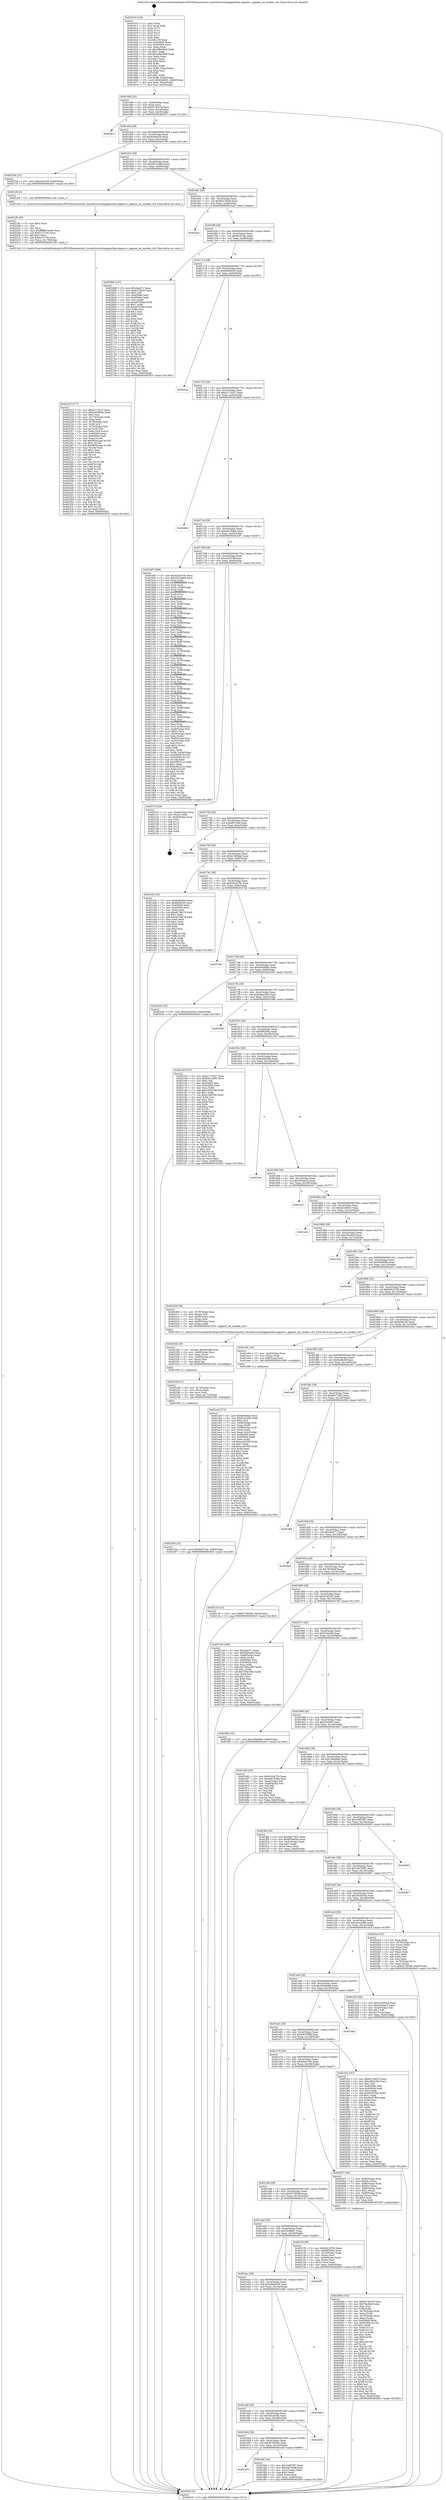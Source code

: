 digraph "0x401610" {
  label = "0x401610 (/mnt/c/Users/mathe/Desktop/tcc/POCII/binaries/extr_linuxdriversisdngigasetbas-gigaset.c_gigaset_set_modem_ctrl_Final-ollvm.out::main(0))"
  labelloc = "t"
  node[shape=record]

  Entry [label="",width=0.3,height=0.3,shape=circle,fillcolor=black,style=filled]
  "0x401684" [label="{
     0x401684 [32]\l
     | [instrs]\l
     &nbsp;&nbsp;0x401684 \<+6\>: mov -0xb0(%rbp),%eax\l
     &nbsp;&nbsp;0x40168a \<+2\>: mov %eax,%ecx\l
     &nbsp;&nbsp;0x40168c \<+6\>: sub $0x827d3e78,%ecx\l
     &nbsp;&nbsp;0x401692 \<+6\>: mov %eax,-0xc4(%rbp)\l
     &nbsp;&nbsp;0x401698 \<+6\>: mov %ecx,-0xc8(%rbp)\l
     &nbsp;&nbsp;0x40169e \<+6\>: je 000000000040287c \<main+0x126c\>\l
  }"]
  "0x40287c" [label="{
     0x40287c\l
  }", style=dashed]
  "0x4016a4" [label="{
     0x4016a4 [28]\l
     | [instrs]\l
     &nbsp;&nbsp;0x4016a4 \<+5\>: jmp 00000000004016a9 \<main+0x99\>\l
     &nbsp;&nbsp;0x4016a9 \<+6\>: mov -0xc4(%rbp),%eax\l
     &nbsp;&nbsp;0x4016af \<+5\>: sub $0x92fe0d29,%eax\l
     &nbsp;&nbsp;0x4016b4 \<+6\>: mov %eax,-0xcc(%rbp)\l
     &nbsp;&nbsp;0x4016ba \<+6\>: je 00000000004027b6 \<main+0x11a6\>\l
  }"]
  Exit [label="",width=0.3,height=0.3,shape=circle,fillcolor=black,style=filled,peripheries=2]
  "0x4027b6" [label="{
     0x4027b6 [15]\l
     | [instrs]\l
     &nbsp;&nbsp;0x4027b6 \<+10\>: movl $0xac0321ff,-0xb0(%rbp)\l
     &nbsp;&nbsp;0x4027c0 \<+5\>: jmp 00000000004029c0 \<main+0x13b0\>\l
  }"]
  "0x4016c0" [label="{
     0x4016c0 [28]\l
     | [instrs]\l
     &nbsp;&nbsp;0x4016c0 \<+5\>: jmp 00000000004016c5 \<main+0xb5\>\l
     &nbsp;&nbsp;0x4016c5 \<+6\>: mov -0xc4(%rbp),%eax\l
     &nbsp;&nbsp;0x4016cb \<+5\>: sub $0x9431c680,%eax\l
     &nbsp;&nbsp;0x4016d0 \<+6\>: mov %eax,-0xd0(%rbp)\l
     &nbsp;&nbsp;0x4016d6 \<+6\>: je 00000000004021f6 \<main+0xbe6\>\l
  }"]
  "0x40235d" [label="{
     0x40235d [15]\l
     | [instrs]\l
     &nbsp;&nbsp;0x40235d \<+10\>: movl $0x9d2f7cac,-0xb0(%rbp)\l
     &nbsp;&nbsp;0x402367 \<+5\>: jmp 00000000004029c0 \<main+0x13b0\>\l
  }"]
  "0x4021f6" [label="{
     0x4021f6 [5]\l
     | [instrs]\l
     &nbsp;&nbsp;0x4021f6 \<+5\>: call 0000000000401160 \<next_i\>\l
     | [calls]\l
     &nbsp;&nbsp;0x401160 \{1\} (/mnt/c/Users/mathe/Desktop/tcc/POCII/binaries/extr_linuxdriversisdngigasetbas-gigaset.c_gigaset_set_modem_ctrl_Final-ollvm.out::next_i)\l
  }"]
  "0x4016dc" [label="{
     0x4016dc [28]\l
     | [instrs]\l
     &nbsp;&nbsp;0x4016dc \<+5\>: jmp 00000000004016e1 \<main+0xd1\>\l
     &nbsp;&nbsp;0x4016e1 \<+6\>: mov -0xc4(%rbp),%eax\l
     &nbsp;&nbsp;0x4016e7 \<+5\>: sub $0x9b274459,%eax\l
     &nbsp;&nbsp;0x4016ec \<+6\>: mov %eax,-0xd4(%rbp)\l
     &nbsp;&nbsp;0x4016f2 \<+6\>: je 00000000004024cb \<main+0xebb\>\l
  }"]
  "0x402348" [label="{
     0x402348 [21]\l
     | [instrs]\l
     &nbsp;&nbsp;0x402348 \<+4\>: mov -0x78(%rbp),%rcx\l
     &nbsp;&nbsp;0x40234c \<+3\>: mov (%rcx),%rcx\l
     &nbsp;&nbsp;0x40234f \<+3\>: mov %rcx,%rdi\l
     &nbsp;&nbsp;0x402352 \<+6\>: mov %eax,-0x17c(%rbp)\l
     &nbsp;&nbsp;0x402358 \<+5\>: call 0000000000401030 \<free@plt\>\l
     | [calls]\l
     &nbsp;&nbsp;0x401030 \{1\} (unknown)\l
  }"]
  "0x4024cb" [label="{
     0x4024cb\l
  }", style=dashed]
  "0x4016f8" [label="{
     0x4016f8 [28]\l
     | [instrs]\l
     &nbsp;&nbsp;0x4016f8 \<+5\>: jmp 00000000004016fd \<main+0xed\>\l
     &nbsp;&nbsp;0x4016fd \<+6\>: mov -0xc4(%rbp),%eax\l
     &nbsp;&nbsp;0x401703 \<+5\>: sub $0x9d2f7cac,%eax\l
     &nbsp;&nbsp;0x401708 \<+6\>: mov %eax,-0xd8(%rbp)\l
     &nbsp;&nbsp;0x40170e \<+6\>: je 00000000004026b6 \<main+0x10a6\>\l
  }"]
  "0x40232b" [label="{
     0x40232b [29]\l
     | [instrs]\l
     &nbsp;&nbsp;0x40232b \<+10\>: movabs $0x4030d6,%rdi\l
     &nbsp;&nbsp;0x402335 \<+4\>: mov -0x68(%rbp),%rcx\l
     &nbsp;&nbsp;0x402339 \<+2\>: mov %eax,(%rcx)\l
     &nbsp;&nbsp;0x40233b \<+4\>: mov -0x68(%rbp),%rcx\l
     &nbsp;&nbsp;0x40233f \<+2\>: mov (%rcx),%esi\l
     &nbsp;&nbsp;0x402341 \<+2\>: mov $0x0,%al\l
     &nbsp;&nbsp;0x402343 \<+5\>: call 0000000000401040 \<printf@plt\>\l
     | [calls]\l
     &nbsp;&nbsp;0x401040 \{1\} (unknown)\l
  }"]
  "0x4026b6" [label="{
     0x4026b6 [147]\l
     | [instrs]\l
     &nbsp;&nbsp;0x4026b6 \<+5\>: mov $0x44a471,%eax\l
     &nbsp;&nbsp;0x4026bb \<+5\>: mov $0xb13b523,%ecx\l
     &nbsp;&nbsp;0x4026c0 \<+2\>: mov $0x1,%dl\l
     &nbsp;&nbsp;0x4026c2 \<+7\>: mov 0x405060,%esi\l
     &nbsp;&nbsp;0x4026c9 \<+7\>: mov 0x405064,%edi\l
     &nbsp;&nbsp;0x4026d0 \<+3\>: mov %esi,%r8d\l
     &nbsp;&nbsp;0x4026d3 \<+7\>: sub $0xe67f34be,%r8d\l
     &nbsp;&nbsp;0x4026da \<+4\>: sub $0x1,%r8d\l
     &nbsp;&nbsp;0x4026de \<+7\>: add $0xe67f34be,%r8d\l
     &nbsp;&nbsp;0x4026e5 \<+4\>: imul %r8d,%esi\l
     &nbsp;&nbsp;0x4026e9 \<+3\>: and $0x1,%esi\l
     &nbsp;&nbsp;0x4026ec \<+3\>: cmp $0x0,%esi\l
     &nbsp;&nbsp;0x4026ef \<+4\>: sete %r9b\l
     &nbsp;&nbsp;0x4026f3 \<+3\>: cmp $0xa,%edi\l
     &nbsp;&nbsp;0x4026f6 \<+4\>: setl %r10b\l
     &nbsp;&nbsp;0x4026fa \<+3\>: mov %r9b,%r11b\l
     &nbsp;&nbsp;0x4026fd \<+4\>: xor $0xff,%r11b\l
     &nbsp;&nbsp;0x402701 \<+3\>: mov %r10b,%bl\l
     &nbsp;&nbsp;0x402704 \<+3\>: xor $0xff,%bl\l
     &nbsp;&nbsp;0x402707 \<+3\>: xor $0x1,%dl\l
     &nbsp;&nbsp;0x40270a \<+3\>: mov %r11b,%r14b\l
     &nbsp;&nbsp;0x40270d \<+4\>: and $0xff,%r14b\l
     &nbsp;&nbsp;0x402711 \<+3\>: and %dl,%r9b\l
     &nbsp;&nbsp;0x402714 \<+3\>: mov %bl,%r15b\l
     &nbsp;&nbsp;0x402717 \<+4\>: and $0xff,%r15b\l
     &nbsp;&nbsp;0x40271b \<+3\>: and %dl,%r10b\l
     &nbsp;&nbsp;0x40271e \<+3\>: or %r9b,%r14b\l
     &nbsp;&nbsp;0x402721 \<+3\>: or %r10b,%r15b\l
     &nbsp;&nbsp;0x402724 \<+3\>: xor %r15b,%r14b\l
     &nbsp;&nbsp;0x402727 \<+3\>: or %bl,%r11b\l
     &nbsp;&nbsp;0x40272a \<+4\>: xor $0xff,%r11b\l
     &nbsp;&nbsp;0x40272e \<+3\>: or $0x1,%dl\l
     &nbsp;&nbsp;0x402731 \<+3\>: and %dl,%r11b\l
     &nbsp;&nbsp;0x402734 \<+3\>: or %r11b,%r14b\l
     &nbsp;&nbsp;0x402737 \<+4\>: test $0x1,%r14b\l
     &nbsp;&nbsp;0x40273b \<+3\>: cmovne %ecx,%eax\l
     &nbsp;&nbsp;0x40273e \<+6\>: mov %eax,-0xb0(%rbp)\l
     &nbsp;&nbsp;0x402744 \<+5\>: jmp 00000000004029c0 \<main+0x13b0\>\l
  }"]
  "0x401714" [label="{
     0x401714 [28]\l
     | [instrs]\l
     &nbsp;&nbsp;0x401714 \<+5\>: jmp 0000000000401719 \<main+0x109\>\l
     &nbsp;&nbsp;0x401719 \<+6\>: mov -0xc4(%rbp),%eax\l
     &nbsp;&nbsp;0x40171f \<+5\>: sub $0x9d858c95,%eax\l
     &nbsp;&nbsp;0x401724 \<+6\>: mov %eax,-0xdc(%rbp)\l
     &nbsp;&nbsp;0x40172a \<+6\>: je 00000000004026a2 \<main+0x1092\>\l
  }"]
  "0x402223" [label="{
     0x402223 [177]\l
     | [instrs]\l
     &nbsp;&nbsp;0x402223 \<+5\>: mov $0xa1175c57,%ecx\l
     &nbsp;&nbsp;0x402228 \<+5\>: mov $0xb263869a,%edx\l
     &nbsp;&nbsp;0x40222d \<+3\>: mov $0x1,%sil\l
     &nbsp;&nbsp;0x402230 \<+6\>: mov -0x178(%rbp),%edi\l
     &nbsp;&nbsp;0x402236 \<+3\>: imul %eax,%edi\l
     &nbsp;&nbsp;0x402239 \<+4\>: mov -0x78(%rbp),%r8\l
     &nbsp;&nbsp;0x40223d \<+3\>: mov (%r8),%r8\l
     &nbsp;&nbsp;0x402240 \<+4\>: mov -0x70(%rbp),%r9\l
     &nbsp;&nbsp;0x402244 \<+3\>: movslq (%r9),%r9\l
     &nbsp;&nbsp;0x402247 \<+4\>: mov %edi,(%r8,%r9,4)\l
     &nbsp;&nbsp;0x40224b \<+7\>: mov 0x405060,%eax\l
     &nbsp;&nbsp;0x402252 \<+7\>: mov 0x405064,%edi\l
     &nbsp;&nbsp;0x402259 \<+3\>: mov %eax,%r10d\l
     &nbsp;&nbsp;0x40225c \<+7\>: add $0x985b1aae,%r10d\l
     &nbsp;&nbsp;0x402263 \<+4\>: sub $0x1,%r10d\l
     &nbsp;&nbsp;0x402267 \<+7\>: sub $0x985b1aae,%r10d\l
     &nbsp;&nbsp;0x40226e \<+4\>: imul %r10d,%eax\l
     &nbsp;&nbsp;0x402272 \<+3\>: and $0x1,%eax\l
     &nbsp;&nbsp;0x402275 \<+3\>: cmp $0x0,%eax\l
     &nbsp;&nbsp;0x402278 \<+4\>: sete %r11b\l
     &nbsp;&nbsp;0x40227c \<+3\>: cmp $0xa,%edi\l
     &nbsp;&nbsp;0x40227f \<+3\>: setl %bl\l
     &nbsp;&nbsp;0x402282 \<+3\>: mov %r11b,%r14b\l
     &nbsp;&nbsp;0x402285 \<+4\>: xor $0xff,%r14b\l
     &nbsp;&nbsp;0x402289 \<+3\>: mov %bl,%r15b\l
     &nbsp;&nbsp;0x40228c \<+4\>: xor $0xff,%r15b\l
     &nbsp;&nbsp;0x402290 \<+4\>: xor $0x1,%sil\l
     &nbsp;&nbsp;0x402294 \<+3\>: mov %r14b,%r12b\l
     &nbsp;&nbsp;0x402297 \<+4\>: and $0xff,%r12b\l
     &nbsp;&nbsp;0x40229b \<+3\>: and %sil,%r11b\l
     &nbsp;&nbsp;0x40229e \<+3\>: mov %r15b,%r13b\l
     &nbsp;&nbsp;0x4022a1 \<+4\>: and $0xff,%r13b\l
     &nbsp;&nbsp;0x4022a5 \<+3\>: and %sil,%bl\l
     &nbsp;&nbsp;0x4022a8 \<+3\>: or %r11b,%r12b\l
     &nbsp;&nbsp;0x4022ab \<+3\>: or %bl,%r13b\l
     &nbsp;&nbsp;0x4022ae \<+3\>: xor %r13b,%r12b\l
     &nbsp;&nbsp;0x4022b1 \<+3\>: or %r15b,%r14b\l
     &nbsp;&nbsp;0x4022b4 \<+4\>: xor $0xff,%r14b\l
     &nbsp;&nbsp;0x4022b8 \<+4\>: or $0x1,%sil\l
     &nbsp;&nbsp;0x4022bc \<+3\>: and %sil,%r14b\l
     &nbsp;&nbsp;0x4022bf \<+3\>: or %r14b,%r12b\l
     &nbsp;&nbsp;0x4022c2 \<+4\>: test $0x1,%r12b\l
     &nbsp;&nbsp;0x4022c6 \<+3\>: cmovne %edx,%ecx\l
     &nbsp;&nbsp;0x4022c9 \<+6\>: mov %ecx,-0xb0(%rbp)\l
     &nbsp;&nbsp;0x4022cf \<+5\>: jmp 00000000004029c0 \<main+0x13b0\>\l
  }"]
  "0x4026a2" [label="{
     0x4026a2\l
  }", style=dashed]
  "0x401730" [label="{
     0x401730 [28]\l
     | [instrs]\l
     &nbsp;&nbsp;0x401730 \<+5\>: jmp 0000000000401735 \<main+0x125\>\l
     &nbsp;&nbsp;0x401735 \<+6\>: mov -0xc4(%rbp),%eax\l
     &nbsp;&nbsp;0x40173b \<+5\>: sub $0xa1175c57,%eax\l
     &nbsp;&nbsp;0x401740 \<+6\>: mov %eax,-0xe0(%rbp)\l
     &nbsp;&nbsp;0x401746 \<+6\>: je 00000000004028d3 \<main+0x12c3\>\l
  }"]
  "0x4021fb" [label="{
     0x4021fb [40]\l
     | [instrs]\l
     &nbsp;&nbsp;0x4021fb \<+5\>: mov $0x2,%ecx\l
     &nbsp;&nbsp;0x402200 \<+1\>: cltd\l
     &nbsp;&nbsp;0x402201 \<+2\>: idiv %ecx\l
     &nbsp;&nbsp;0x402203 \<+6\>: imul $0xfffffffe,%edx,%ecx\l
     &nbsp;&nbsp;0x402209 \<+6\>: sub $0xb1c7c7f2,%ecx\l
     &nbsp;&nbsp;0x40220f \<+3\>: add $0x1,%ecx\l
     &nbsp;&nbsp;0x402212 \<+6\>: add $0xb1c7c7f2,%ecx\l
     &nbsp;&nbsp;0x402218 \<+6\>: mov %ecx,-0x178(%rbp)\l
     &nbsp;&nbsp;0x40221e \<+5\>: call 0000000000401160 \<next_i\>\l
     | [calls]\l
     &nbsp;&nbsp;0x401160 \{1\} (/mnt/c/Users/mathe/Desktop/tcc/POCII/binaries/extr_linuxdriversisdngigasetbas-gigaset.c_gigaset_set_modem_ctrl_Final-ollvm.out::next_i)\l
  }"]
  "0x4028d3" [label="{
     0x4028d3\l
  }", style=dashed]
  "0x40174c" [label="{
     0x40174c [28]\l
     | [instrs]\l
     &nbsp;&nbsp;0x40174c \<+5\>: jmp 0000000000401751 \<main+0x141\>\l
     &nbsp;&nbsp;0x401751 \<+6\>: mov -0xc4(%rbp),%eax\l
     &nbsp;&nbsp;0x401757 \<+5\>: sub $0xa8476dbb,%eax\l
     &nbsp;&nbsp;0x40175c \<+6\>: mov %eax,-0xe4(%rbp)\l
     &nbsp;&nbsp;0x401762 \<+6\>: je 0000000000401b97 \<main+0x587\>\l
  }"]
  "0x40208e" [label="{
     0x40208e [162]\l
     | [instrs]\l
     &nbsp;&nbsp;0x40208e \<+5\>: mov $0x827d3e78,%ecx\l
     &nbsp;&nbsp;0x402093 \<+5\>: mov $0x78e3b4f,%edx\l
     &nbsp;&nbsp;0x402098 \<+3\>: mov $0x1,%sil\l
     &nbsp;&nbsp;0x40209b \<+3\>: xor %r8d,%r8d\l
     &nbsp;&nbsp;0x40209e \<+4\>: mov -0x78(%rbp),%rdi\l
     &nbsp;&nbsp;0x4020a2 \<+3\>: mov %rax,(%rdi)\l
     &nbsp;&nbsp;0x4020a5 \<+4\>: mov -0x70(%rbp),%rax\l
     &nbsp;&nbsp;0x4020a9 \<+6\>: movl $0x0,(%rax)\l
     &nbsp;&nbsp;0x4020af \<+8\>: mov 0x405060,%r9d\l
     &nbsp;&nbsp;0x4020b7 \<+8\>: mov 0x405064,%r10d\l
     &nbsp;&nbsp;0x4020bf \<+4\>: sub $0x1,%r8d\l
     &nbsp;&nbsp;0x4020c3 \<+3\>: mov %r9d,%r11d\l
     &nbsp;&nbsp;0x4020c6 \<+3\>: add %r8d,%r11d\l
     &nbsp;&nbsp;0x4020c9 \<+4\>: imul %r11d,%r9d\l
     &nbsp;&nbsp;0x4020cd \<+4\>: and $0x1,%r9d\l
     &nbsp;&nbsp;0x4020d1 \<+4\>: cmp $0x0,%r9d\l
     &nbsp;&nbsp;0x4020d5 \<+3\>: sete %bl\l
     &nbsp;&nbsp;0x4020d8 \<+4\>: cmp $0xa,%r10d\l
     &nbsp;&nbsp;0x4020dc \<+4\>: setl %r14b\l
     &nbsp;&nbsp;0x4020e0 \<+3\>: mov %bl,%r15b\l
     &nbsp;&nbsp;0x4020e3 \<+4\>: xor $0xff,%r15b\l
     &nbsp;&nbsp;0x4020e7 \<+3\>: mov %r14b,%r12b\l
     &nbsp;&nbsp;0x4020ea \<+4\>: xor $0xff,%r12b\l
     &nbsp;&nbsp;0x4020ee \<+4\>: xor $0x0,%sil\l
     &nbsp;&nbsp;0x4020f2 \<+3\>: mov %r15b,%r13b\l
     &nbsp;&nbsp;0x4020f5 \<+4\>: and $0x0,%r13b\l
     &nbsp;&nbsp;0x4020f9 \<+3\>: and %sil,%bl\l
     &nbsp;&nbsp;0x4020fc \<+3\>: mov %r12b,%al\l
     &nbsp;&nbsp;0x4020ff \<+2\>: and $0x0,%al\l
     &nbsp;&nbsp;0x402101 \<+3\>: and %sil,%r14b\l
     &nbsp;&nbsp;0x402104 \<+3\>: or %bl,%r13b\l
     &nbsp;&nbsp;0x402107 \<+3\>: or %r14b,%al\l
     &nbsp;&nbsp;0x40210a \<+3\>: xor %al,%r13b\l
     &nbsp;&nbsp;0x40210d \<+3\>: or %r12b,%r15b\l
     &nbsp;&nbsp;0x402110 \<+4\>: xor $0xff,%r15b\l
     &nbsp;&nbsp;0x402114 \<+4\>: or $0x0,%sil\l
     &nbsp;&nbsp;0x402118 \<+3\>: and %sil,%r15b\l
     &nbsp;&nbsp;0x40211b \<+3\>: or %r15b,%r13b\l
     &nbsp;&nbsp;0x40211e \<+4\>: test $0x1,%r13b\l
     &nbsp;&nbsp;0x402122 \<+3\>: cmovne %edx,%ecx\l
     &nbsp;&nbsp;0x402125 \<+6\>: mov %ecx,-0xb0(%rbp)\l
     &nbsp;&nbsp;0x40212b \<+5\>: jmp 00000000004029c0 \<main+0x13b0\>\l
  }"]
  "0x401b97" [label="{
     0x401b97 [386]\l
     | [instrs]\l
     &nbsp;&nbsp;0x401b97 \<+5\>: mov $0xb20c475b,%eax\l
     &nbsp;&nbsp;0x401b9c \<+5\>: mov $0x2d1b3d66,%ecx\l
     &nbsp;&nbsp;0x401ba1 \<+3\>: mov %rsp,%rdx\l
     &nbsp;&nbsp;0x401ba4 \<+4\>: add $0xfffffffffffffff0,%rdx\l
     &nbsp;&nbsp;0x401ba8 \<+3\>: mov %rdx,%rsp\l
     &nbsp;&nbsp;0x401bab \<+7\>: mov %rdx,-0xa8(%rbp)\l
     &nbsp;&nbsp;0x401bb2 \<+3\>: mov %rsp,%rdx\l
     &nbsp;&nbsp;0x401bb5 \<+4\>: add $0xfffffffffffffff0,%rdx\l
     &nbsp;&nbsp;0x401bb9 \<+3\>: mov %rdx,%rsp\l
     &nbsp;&nbsp;0x401bbc \<+3\>: mov %rsp,%rsi\l
     &nbsp;&nbsp;0x401bbf \<+4\>: add $0xfffffffffffffff0,%rsi\l
     &nbsp;&nbsp;0x401bc3 \<+3\>: mov %rsi,%rsp\l
     &nbsp;&nbsp;0x401bc6 \<+7\>: mov %rsi,-0xa0(%rbp)\l
     &nbsp;&nbsp;0x401bcd \<+3\>: mov %rsp,%rsi\l
     &nbsp;&nbsp;0x401bd0 \<+4\>: add $0xfffffffffffffff0,%rsi\l
     &nbsp;&nbsp;0x401bd4 \<+3\>: mov %rsi,%rsp\l
     &nbsp;&nbsp;0x401bd7 \<+7\>: mov %rsi,-0x98(%rbp)\l
     &nbsp;&nbsp;0x401bde \<+3\>: mov %rsp,%rsi\l
     &nbsp;&nbsp;0x401be1 \<+4\>: add $0xfffffffffffffff0,%rsi\l
     &nbsp;&nbsp;0x401be5 \<+3\>: mov %rsi,%rsp\l
     &nbsp;&nbsp;0x401be8 \<+7\>: mov %rsi,-0x90(%rbp)\l
     &nbsp;&nbsp;0x401bef \<+3\>: mov %rsp,%rsi\l
     &nbsp;&nbsp;0x401bf2 \<+4\>: add $0xfffffffffffffff0,%rsi\l
     &nbsp;&nbsp;0x401bf6 \<+3\>: mov %rsi,%rsp\l
     &nbsp;&nbsp;0x401bf9 \<+7\>: mov %rsi,-0x88(%rbp)\l
     &nbsp;&nbsp;0x401c00 \<+3\>: mov %rsp,%rsi\l
     &nbsp;&nbsp;0x401c03 \<+4\>: add $0xfffffffffffffff0,%rsi\l
     &nbsp;&nbsp;0x401c07 \<+3\>: mov %rsi,%rsp\l
     &nbsp;&nbsp;0x401c0a \<+4\>: mov %rsi,-0x80(%rbp)\l
     &nbsp;&nbsp;0x401c0e \<+3\>: mov %rsp,%rsi\l
     &nbsp;&nbsp;0x401c11 \<+4\>: add $0xfffffffffffffff0,%rsi\l
     &nbsp;&nbsp;0x401c15 \<+3\>: mov %rsi,%rsp\l
     &nbsp;&nbsp;0x401c18 \<+4\>: mov %rsi,-0x78(%rbp)\l
     &nbsp;&nbsp;0x401c1c \<+3\>: mov %rsp,%rsi\l
     &nbsp;&nbsp;0x401c1f \<+4\>: add $0xfffffffffffffff0,%rsi\l
     &nbsp;&nbsp;0x401c23 \<+3\>: mov %rsi,%rsp\l
     &nbsp;&nbsp;0x401c26 \<+4\>: mov %rsi,-0x70(%rbp)\l
     &nbsp;&nbsp;0x401c2a \<+3\>: mov %rsp,%rsi\l
     &nbsp;&nbsp;0x401c2d \<+4\>: add $0xfffffffffffffff0,%rsi\l
     &nbsp;&nbsp;0x401c31 \<+3\>: mov %rsi,%rsp\l
     &nbsp;&nbsp;0x401c34 \<+4\>: mov %rsi,-0x68(%rbp)\l
     &nbsp;&nbsp;0x401c38 \<+3\>: mov %rsp,%rsi\l
     &nbsp;&nbsp;0x401c3b \<+4\>: add $0xfffffffffffffff0,%rsi\l
     &nbsp;&nbsp;0x401c3f \<+3\>: mov %rsi,%rsp\l
     &nbsp;&nbsp;0x401c42 \<+4\>: mov %rsi,-0x60(%rbp)\l
     &nbsp;&nbsp;0x401c46 \<+3\>: mov %rsp,%rsi\l
     &nbsp;&nbsp;0x401c49 \<+4\>: add $0xfffffffffffffff0,%rsi\l
     &nbsp;&nbsp;0x401c4d \<+3\>: mov %rsi,%rsp\l
     &nbsp;&nbsp;0x401c50 \<+4\>: mov %rsi,-0x58(%rbp)\l
     &nbsp;&nbsp;0x401c54 \<+3\>: mov %rsp,%rsi\l
     &nbsp;&nbsp;0x401c57 \<+4\>: add $0xfffffffffffffff0,%rsi\l
     &nbsp;&nbsp;0x401c5b \<+3\>: mov %rsi,%rsp\l
     &nbsp;&nbsp;0x401c5e \<+4\>: mov %rsi,-0x50(%rbp)\l
     &nbsp;&nbsp;0x401c62 \<+3\>: mov %rsp,%rsi\l
     &nbsp;&nbsp;0x401c65 \<+4\>: add $0xfffffffffffffff0,%rsi\l
     &nbsp;&nbsp;0x401c69 \<+3\>: mov %rsi,%rsp\l
     &nbsp;&nbsp;0x401c6c \<+4\>: mov %rsi,-0x48(%rbp)\l
     &nbsp;&nbsp;0x401c70 \<+3\>: mov %rsp,%rsi\l
     &nbsp;&nbsp;0x401c73 \<+4\>: add $0xfffffffffffffff0,%rsi\l
     &nbsp;&nbsp;0x401c77 \<+3\>: mov %rsi,%rsp\l
     &nbsp;&nbsp;0x401c7a \<+4\>: mov %rsi,-0x40(%rbp)\l
     &nbsp;&nbsp;0x401c7e \<+3\>: mov %rsp,%rsi\l
     &nbsp;&nbsp;0x401c81 \<+4\>: add $0xfffffffffffffff0,%rsi\l
     &nbsp;&nbsp;0x401c85 \<+3\>: mov %rsi,%rsp\l
     &nbsp;&nbsp;0x401c88 \<+4\>: mov %rsi,-0x38(%rbp)\l
     &nbsp;&nbsp;0x401c8c \<+7\>: mov -0xa8(%rbp),%rsi\l
     &nbsp;&nbsp;0x401c93 \<+6\>: movl $0x0,(%rsi)\l
     &nbsp;&nbsp;0x401c99 \<+6\>: mov -0xb4(%rbp),%edi\l
     &nbsp;&nbsp;0x401c9f \<+2\>: mov %edi,(%rdx)\l
     &nbsp;&nbsp;0x401ca1 \<+7\>: mov -0xa0(%rbp),%rsi\l
     &nbsp;&nbsp;0x401ca8 \<+7\>: mov -0xc0(%rbp),%r8\l
     &nbsp;&nbsp;0x401caf \<+3\>: mov %r8,(%rsi)\l
     &nbsp;&nbsp;0x401cb2 \<+3\>: cmpl $0x2,(%rdx)\l
     &nbsp;&nbsp;0x401cb5 \<+4\>: setne %r9b\l
     &nbsp;&nbsp;0x401cb9 \<+4\>: and $0x1,%r9b\l
     &nbsp;&nbsp;0x401cbd \<+4\>: mov %r9b,-0x2d(%rbp)\l
     &nbsp;&nbsp;0x401cc1 \<+8\>: mov 0x405060,%r10d\l
     &nbsp;&nbsp;0x401cc9 \<+8\>: mov 0x405064,%r11d\l
     &nbsp;&nbsp;0x401cd1 \<+3\>: mov %r10d,%ebx\l
     &nbsp;&nbsp;0x401cd4 \<+6\>: add $0xd3f2221a,%ebx\l
     &nbsp;&nbsp;0x401cda \<+3\>: sub $0x1,%ebx\l
     &nbsp;&nbsp;0x401cdd \<+6\>: sub $0xd3f2221a,%ebx\l
     &nbsp;&nbsp;0x401ce3 \<+4\>: imul %ebx,%r10d\l
     &nbsp;&nbsp;0x401ce7 \<+4\>: and $0x1,%r10d\l
     &nbsp;&nbsp;0x401ceb \<+4\>: cmp $0x0,%r10d\l
     &nbsp;&nbsp;0x401cef \<+4\>: sete %r9b\l
     &nbsp;&nbsp;0x401cf3 \<+4\>: cmp $0xa,%r11d\l
     &nbsp;&nbsp;0x401cf7 \<+4\>: setl %r14b\l
     &nbsp;&nbsp;0x401cfb \<+3\>: mov %r9b,%r15b\l
     &nbsp;&nbsp;0x401cfe \<+3\>: and %r14b,%r15b\l
     &nbsp;&nbsp;0x401d01 \<+3\>: xor %r14b,%r9b\l
     &nbsp;&nbsp;0x401d04 \<+3\>: or %r9b,%r15b\l
     &nbsp;&nbsp;0x401d07 \<+4\>: test $0x1,%r15b\l
     &nbsp;&nbsp;0x401d0b \<+3\>: cmovne %ecx,%eax\l
     &nbsp;&nbsp;0x401d0e \<+6\>: mov %eax,-0xb0(%rbp)\l
     &nbsp;&nbsp;0x401d14 \<+5\>: jmp 00000000004029c0 \<main+0x13b0\>\l
  }"]
  "0x401768" [label="{
     0x401768 [28]\l
     | [instrs]\l
     &nbsp;&nbsp;0x401768 \<+5\>: jmp 000000000040176d \<main+0x15d\>\l
     &nbsp;&nbsp;0x40176d \<+6\>: mov -0xc4(%rbp),%eax\l
     &nbsp;&nbsp;0x401773 \<+5\>: sub $0xac0321ff,%eax\l
     &nbsp;&nbsp;0x401778 \<+6\>: mov %eax,-0xe8(%rbp)\l
     &nbsp;&nbsp;0x40177e \<+6\>: je 00000000004027c5 \<main+0x11b5\>\l
  }"]
  "0x401b20" [label="{
     0x401b20\l
  }", style=dashed]
  "0x4027c5" [label="{
     0x4027c5 [24]\l
     | [instrs]\l
     &nbsp;&nbsp;0x4027c5 \<+7\>: mov -0xa8(%rbp),%rax\l
     &nbsp;&nbsp;0x4027cc \<+2\>: mov (%rax),%eax\l
     &nbsp;&nbsp;0x4027ce \<+4\>: lea -0x28(%rbp),%rsp\l
     &nbsp;&nbsp;0x4027d2 \<+1\>: pop %rbx\l
     &nbsp;&nbsp;0x4027d3 \<+2\>: pop %r12\l
     &nbsp;&nbsp;0x4027d5 \<+2\>: pop %r13\l
     &nbsp;&nbsp;0x4027d7 \<+2\>: pop %r14\l
     &nbsp;&nbsp;0x4027d9 \<+2\>: pop %r15\l
     &nbsp;&nbsp;0x4027db \<+1\>: pop %rbp\l
     &nbsp;&nbsp;0x4027dc \<+1\>: ret\l
  }"]
  "0x401784" [label="{
     0x401784 [28]\l
     | [instrs]\l
     &nbsp;&nbsp;0x401784 \<+5\>: jmp 0000000000401789 \<main+0x179\>\l
     &nbsp;&nbsp;0x401789 \<+6\>: mov -0xc4(%rbp),%eax\l
     &nbsp;&nbsp;0x40178f \<+5\>: sub $0xaf657fbd,%eax\l
     &nbsp;&nbsp;0x401794 \<+6\>: mov %eax,-0xec(%rbp)\l
     &nbsp;&nbsp;0x40179a \<+6\>: je 000000000040263a \<main+0x102a\>\l
  }"]
  "0x401fa6" [label="{
     0x401fa6 [30]\l
     | [instrs]\l
     &nbsp;&nbsp;0x401fa6 \<+5\>: mov $0x10df7087,%eax\l
     &nbsp;&nbsp;0x401fab \<+5\>: mov $0x4407658f,%ecx\l
     &nbsp;&nbsp;0x401fb0 \<+3\>: mov -0x2c(%rbp),%edx\l
     &nbsp;&nbsp;0x401fb3 \<+3\>: cmp $0x0,%edx\l
     &nbsp;&nbsp;0x401fb6 \<+3\>: cmove %ecx,%eax\l
     &nbsp;&nbsp;0x401fb9 \<+6\>: mov %eax,-0xb0(%rbp)\l
     &nbsp;&nbsp;0x401fbf \<+5\>: jmp 00000000004029c0 \<main+0x13b0\>\l
  }"]
  "0x40263a" [label="{
     0x40263a\l
  }", style=dashed]
  "0x4017a0" [label="{
     0x4017a0 [28]\l
     | [instrs]\l
     &nbsp;&nbsp;0x4017a0 \<+5\>: jmp 00000000004017a5 \<main+0x195\>\l
     &nbsp;&nbsp;0x4017a5 \<+6\>: mov -0xc4(%rbp),%eax\l
     &nbsp;&nbsp;0x4017ab \<+5\>: sub $0xb13090a6,%eax\l
     &nbsp;&nbsp;0x4017b0 \<+6\>: mov %eax,-0xf0(%rbp)\l
     &nbsp;&nbsp;0x4017b6 \<+6\>: je 0000000000401e41 \<main+0x831\>\l
  }"]
  "0x401b04" [label="{
     0x401b04 [28]\l
     | [instrs]\l
     &nbsp;&nbsp;0x401b04 \<+5\>: jmp 0000000000401b09 \<main+0x4f9\>\l
     &nbsp;&nbsp;0x401b09 \<+6\>: mov -0xc4(%rbp),%eax\l
     &nbsp;&nbsp;0x401b0f \<+5\>: sub $0x6b78650a,%eax\l
     &nbsp;&nbsp;0x401b14 \<+6\>: mov %eax,-0x16c(%rbp)\l
     &nbsp;&nbsp;0x401b1a \<+6\>: je 0000000000401fa6 \<main+0x996\>\l
  }"]
  "0x401e41" [label="{
     0x401e41 [91]\l
     | [instrs]\l
     &nbsp;&nbsp;0x401e41 \<+5\>: mov $0x6c904fad,%eax\l
     &nbsp;&nbsp;0x401e46 \<+5\>: mov $0xfaf061dc,%ecx\l
     &nbsp;&nbsp;0x401e4b \<+7\>: mov 0x405060,%edx\l
     &nbsp;&nbsp;0x401e52 \<+7\>: mov 0x405064,%esi\l
     &nbsp;&nbsp;0x401e59 \<+2\>: mov %edx,%edi\l
     &nbsp;&nbsp;0x401e5b \<+6\>: sub $0xeb736c78,%edi\l
     &nbsp;&nbsp;0x401e61 \<+3\>: sub $0x1,%edi\l
     &nbsp;&nbsp;0x401e64 \<+6\>: add $0xeb736c78,%edi\l
     &nbsp;&nbsp;0x401e6a \<+3\>: imul %edi,%edx\l
     &nbsp;&nbsp;0x401e6d \<+3\>: and $0x1,%edx\l
     &nbsp;&nbsp;0x401e70 \<+3\>: cmp $0x0,%edx\l
     &nbsp;&nbsp;0x401e73 \<+4\>: sete %r8b\l
     &nbsp;&nbsp;0x401e77 \<+3\>: cmp $0xa,%esi\l
     &nbsp;&nbsp;0x401e7a \<+4\>: setl %r9b\l
     &nbsp;&nbsp;0x401e7e \<+3\>: mov %r8b,%r10b\l
     &nbsp;&nbsp;0x401e81 \<+3\>: and %r9b,%r10b\l
     &nbsp;&nbsp;0x401e84 \<+3\>: xor %r9b,%r8b\l
     &nbsp;&nbsp;0x401e87 \<+3\>: or %r8b,%r10b\l
     &nbsp;&nbsp;0x401e8a \<+4\>: test $0x1,%r10b\l
     &nbsp;&nbsp;0x401e8e \<+3\>: cmovne %ecx,%eax\l
     &nbsp;&nbsp;0x401e91 \<+6\>: mov %eax,-0xb0(%rbp)\l
     &nbsp;&nbsp;0x401e97 \<+5\>: jmp 00000000004029c0 \<main+0x13b0\>\l
  }"]
  "0x4017bc" [label="{
     0x4017bc [28]\l
     | [instrs]\l
     &nbsp;&nbsp;0x4017bc \<+5\>: jmp 00000000004017c1 \<main+0x1b1\>\l
     &nbsp;&nbsp;0x4017c1 \<+6\>: mov -0xc4(%rbp),%eax\l
     &nbsp;&nbsp;0x4017c7 \<+5\>: sub $0xb20c475b,%eax\l
     &nbsp;&nbsp;0x4017cc \<+6\>: mov %eax,-0xf4(%rbp)\l
     &nbsp;&nbsp;0x4017d2 \<+6\>: je 00000000004027dd \<main+0x11cd\>\l
  }"]
  "0x402936" [label="{
     0x402936\l
  }", style=dashed]
  "0x4027dd" [label="{
     0x4027dd\l
  }", style=dashed]
  "0x4017d8" [label="{
     0x4017d8 [28]\l
     | [instrs]\l
     &nbsp;&nbsp;0x4017d8 \<+5\>: jmp 00000000004017dd \<main+0x1cd\>\l
     &nbsp;&nbsp;0x4017dd \<+6\>: mov -0xc4(%rbp),%eax\l
     &nbsp;&nbsp;0x4017e3 \<+5\>: sub $0xb263869a,%eax\l
     &nbsp;&nbsp;0x4017e8 \<+6\>: mov %eax,-0xf8(%rbp)\l
     &nbsp;&nbsp;0x4017ee \<+6\>: je 00000000004022d4 \<main+0xcc4\>\l
  }"]
  "0x401ae8" [label="{
     0x401ae8 [28]\l
     | [instrs]\l
     &nbsp;&nbsp;0x401ae8 \<+5\>: jmp 0000000000401aed \<main+0x4dd\>\l
     &nbsp;&nbsp;0x401aed \<+6\>: mov -0xc4(%rbp),%eax\l
     &nbsp;&nbsp;0x401af3 \<+5\>: sub $0x5de2b382,%eax\l
     &nbsp;&nbsp;0x401af8 \<+6\>: mov %eax,-0x168(%rbp)\l
     &nbsp;&nbsp;0x401afe \<+6\>: je 0000000000402936 \<main+0x1326\>\l
  }"]
  "0x4022d4" [label="{
     0x4022d4 [15]\l
     | [instrs]\l
     &nbsp;&nbsp;0x4022d4 \<+10\>: movl $0x2036203e,-0xb0(%rbp)\l
     &nbsp;&nbsp;0x4022de \<+5\>: jmp 00000000004029c0 \<main+0x13b0\>\l
  }"]
  "0x4017f4" [label="{
     0x4017f4 [28]\l
     | [instrs]\l
     &nbsp;&nbsp;0x4017f4 \<+5\>: jmp 00000000004017f9 \<main+0x1e9\>\l
     &nbsp;&nbsp;0x4017f9 \<+6\>: mov -0xc4(%rbp),%eax\l
     &nbsp;&nbsp;0x4017ff \<+5\>: sub $0xb4de4395,%eax\l
     &nbsp;&nbsp;0x401804 \<+6\>: mov %eax,-0xfc(%rbp)\l
     &nbsp;&nbsp;0x40180a \<+6\>: je 0000000000402498 \<main+0xe88\>\l
  }"]
  "0x401d8d" [label="{
     0x401d8d\l
  }", style=dashed]
  "0x402498" [label="{
     0x402498\l
  }", style=dashed]
  "0x401810" [label="{
     0x401810 [28]\l
     | [instrs]\l
     &nbsp;&nbsp;0x401810 \<+5\>: jmp 0000000000401815 \<main+0x205\>\l
     &nbsp;&nbsp;0x401815 \<+6\>: mov -0xc4(%rbp),%eax\l
     &nbsp;&nbsp;0x40181b \<+5\>: sub $0xb8f2f5bc,%eax\l
     &nbsp;&nbsp;0x401820 \<+6\>: mov %eax,-0x100(%rbp)\l
     &nbsp;&nbsp;0x401826 \<+6\>: je 0000000000402163 \<main+0xb53\>\l
  }"]
  "0x401acc" [label="{
     0x401acc [28]\l
     | [instrs]\l
     &nbsp;&nbsp;0x401acc \<+5\>: jmp 0000000000401ad1 \<main+0x4c1\>\l
     &nbsp;&nbsp;0x401ad1 \<+6\>: mov -0xc4(%rbp),%eax\l
     &nbsp;&nbsp;0x401ad7 \<+5\>: sub $0x5db9dc59,%eax\l
     &nbsp;&nbsp;0x401adc \<+6\>: mov %eax,-0x164(%rbp)\l
     &nbsp;&nbsp;0x401ae2 \<+6\>: je 0000000000401d8d \<main+0x77d\>\l
  }"]
  "0x402163" [label="{
     0x402163 [147]\l
     | [instrs]\l
     &nbsp;&nbsp;0x402163 \<+5\>: mov $0xa1175c57,%eax\l
     &nbsp;&nbsp;0x402168 \<+5\>: mov $0x9431c680,%ecx\l
     &nbsp;&nbsp;0x40216d \<+2\>: mov $0x1,%dl\l
     &nbsp;&nbsp;0x40216f \<+7\>: mov 0x405060,%esi\l
     &nbsp;&nbsp;0x402176 \<+7\>: mov 0x405064,%edi\l
     &nbsp;&nbsp;0x40217d \<+3\>: mov %esi,%r8d\l
     &nbsp;&nbsp;0x402180 \<+7\>: add $0xa16d4768,%r8d\l
     &nbsp;&nbsp;0x402187 \<+4\>: sub $0x1,%r8d\l
     &nbsp;&nbsp;0x40218b \<+7\>: sub $0xa16d4768,%r8d\l
     &nbsp;&nbsp;0x402192 \<+4\>: imul %r8d,%esi\l
     &nbsp;&nbsp;0x402196 \<+3\>: and $0x1,%esi\l
     &nbsp;&nbsp;0x402199 \<+3\>: cmp $0x0,%esi\l
     &nbsp;&nbsp;0x40219c \<+4\>: sete %r9b\l
     &nbsp;&nbsp;0x4021a0 \<+3\>: cmp $0xa,%edi\l
     &nbsp;&nbsp;0x4021a3 \<+4\>: setl %r10b\l
     &nbsp;&nbsp;0x4021a7 \<+3\>: mov %r9b,%r11b\l
     &nbsp;&nbsp;0x4021aa \<+4\>: xor $0xff,%r11b\l
     &nbsp;&nbsp;0x4021ae \<+3\>: mov %r10b,%bl\l
     &nbsp;&nbsp;0x4021b1 \<+3\>: xor $0xff,%bl\l
     &nbsp;&nbsp;0x4021b4 \<+3\>: xor $0x1,%dl\l
     &nbsp;&nbsp;0x4021b7 \<+3\>: mov %r11b,%r14b\l
     &nbsp;&nbsp;0x4021ba \<+4\>: and $0xff,%r14b\l
     &nbsp;&nbsp;0x4021be \<+3\>: and %dl,%r9b\l
     &nbsp;&nbsp;0x4021c1 \<+3\>: mov %bl,%r15b\l
     &nbsp;&nbsp;0x4021c4 \<+4\>: and $0xff,%r15b\l
     &nbsp;&nbsp;0x4021c8 \<+3\>: and %dl,%r10b\l
     &nbsp;&nbsp;0x4021cb \<+3\>: or %r9b,%r14b\l
     &nbsp;&nbsp;0x4021ce \<+3\>: or %r10b,%r15b\l
     &nbsp;&nbsp;0x4021d1 \<+3\>: xor %r15b,%r14b\l
     &nbsp;&nbsp;0x4021d4 \<+3\>: or %bl,%r11b\l
     &nbsp;&nbsp;0x4021d7 \<+4\>: xor $0xff,%r11b\l
     &nbsp;&nbsp;0x4021db \<+3\>: or $0x1,%dl\l
     &nbsp;&nbsp;0x4021de \<+3\>: and %dl,%r11b\l
     &nbsp;&nbsp;0x4021e1 \<+3\>: or %r11b,%r14b\l
     &nbsp;&nbsp;0x4021e4 \<+4\>: test $0x1,%r14b\l
     &nbsp;&nbsp;0x4021e8 \<+3\>: cmovne %ecx,%eax\l
     &nbsp;&nbsp;0x4021eb \<+6\>: mov %eax,-0xb0(%rbp)\l
     &nbsp;&nbsp;0x4021f1 \<+5\>: jmp 00000000004029c0 \<main+0x13b0\>\l
  }"]
  "0x40182c" [label="{
     0x40182c [28]\l
     | [instrs]\l
     &nbsp;&nbsp;0x40182c \<+5\>: jmp 0000000000401831 \<main+0x221\>\l
     &nbsp;&nbsp;0x401831 \<+6\>: mov -0xc4(%rbp),%eax\l
     &nbsp;&nbsp;0x401837 \<+5\>: sub $0xbdf4b29e,%eax\l
     &nbsp;&nbsp;0x40183c \<+6\>: mov %eax,-0x104(%rbp)\l
     &nbsp;&nbsp;0x401842 \<+6\>: je 000000000040236c \<main+0xd5c\>\l
  }"]
  "0x4023f5" [label="{
     0x4023f5\l
  }", style=dashed]
  "0x40236c" [label="{
     0x40236c\l
  }", style=dashed]
  "0x401848" [label="{
     0x401848 [28]\l
     | [instrs]\l
     &nbsp;&nbsp;0x401848 \<+5\>: jmp 000000000040184d \<main+0x23d\>\l
     &nbsp;&nbsp;0x40184d \<+6\>: mov -0xc4(%rbp),%eax\l
     &nbsp;&nbsp;0x401853 \<+5\>: sub $0xcf30dac0,%eax\l
     &nbsp;&nbsp;0x401858 \<+6\>: mov %eax,-0x108(%rbp)\l
     &nbsp;&nbsp;0x40185e \<+6\>: je 0000000000401d37 \<main+0x727\>\l
  }"]
  "0x401ab0" [label="{
     0x401ab0 [28]\l
     | [instrs]\l
     &nbsp;&nbsp;0x401ab0 \<+5\>: jmp 0000000000401ab5 \<main+0x4a5\>\l
     &nbsp;&nbsp;0x401ab5 \<+6\>: mov -0xc4(%rbp),%eax\l
     &nbsp;&nbsp;0x401abb \<+5\>: sub $0x55c6fba7,%eax\l
     &nbsp;&nbsp;0x401ac0 \<+6\>: mov %eax,-0x160(%rbp)\l
     &nbsp;&nbsp;0x401ac6 \<+6\>: je 00000000004023f5 \<main+0xde5\>\l
  }"]
  "0x401d37" [label="{
     0x401d37\l
  }", style=dashed]
  "0x401864" [label="{
     0x401864 [28]\l
     | [instrs]\l
     &nbsp;&nbsp;0x401864 \<+5\>: jmp 0000000000401869 \<main+0x259\>\l
     &nbsp;&nbsp;0x401869 \<+6\>: mov -0xc4(%rbp),%eax\l
     &nbsp;&nbsp;0x40186f \<+5\>: sub $0xde1b9415,%eax\l
     &nbsp;&nbsp;0x401874 \<+6\>: mov %eax,-0x10c(%rbp)\l
     &nbsp;&nbsp;0x40187a \<+6\>: je 0000000000401e32 \<main+0x822\>\l
  }"]
  "0x40213f" [label="{
     0x40213f [36]\l
     | [instrs]\l
     &nbsp;&nbsp;0x40213f \<+5\>: mov $0xf4d10709,%eax\l
     &nbsp;&nbsp;0x402144 \<+5\>: mov $0xb8f2f5bc,%ecx\l
     &nbsp;&nbsp;0x402149 \<+4\>: mov -0x70(%rbp),%rdx\l
     &nbsp;&nbsp;0x40214d \<+2\>: mov (%rdx),%esi\l
     &nbsp;&nbsp;0x40214f \<+4\>: mov -0x80(%rbp),%rdx\l
     &nbsp;&nbsp;0x402153 \<+2\>: cmp (%rdx),%esi\l
     &nbsp;&nbsp;0x402155 \<+3\>: cmovl %ecx,%eax\l
     &nbsp;&nbsp;0x402158 \<+6\>: mov %eax,-0xb0(%rbp)\l
     &nbsp;&nbsp;0x40215e \<+5\>: jmp 00000000004029c0 \<main+0x13b0\>\l
  }"]
  "0x401e32" [label="{
     0x401e32\l
  }", style=dashed]
  "0x401880" [label="{
     0x401880 [28]\l
     | [instrs]\l
     &nbsp;&nbsp;0x401880 \<+5\>: jmp 0000000000401885 \<main+0x275\>\l
     &nbsp;&nbsp;0x401885 \<+6\>: mov -0xc4(%rbp),%eax\l
     &nbsp;&nbsp;0x40188b \<+5\>: sub $0xe55cdbcf,%eax\l
     &nbsp;&nbsp;0x401890 \<+6\>: mov %eax,-0x110(%rbp)\l
     &nbsp;&nbsp;0x401896 \<+6\>: je 0000000000402526 \<main+0xf16\>\l
  }"]
  "0x401a94" [label="{
     0x401a94 [28]\l
     | [instrs]\l
     &nbsp;&nbsp;0x401a94 \<+5\>: jmp 0000000000401a99 \<main+0x489\>\l
     &nbsp;&nbsp;0x401a99 \<+6\>: mov -0xc4(%rbp),%eax\l
     &nbsp;&nbsp;0x401a9f \<+5\>: sub $0x527393b9,%eax\l
     &nbsp;&nbsp;0x401aa4 \<+6\>: mov %eax,-0x15c(%rbp)\l
     &nbsp;&nbsp;0x401aaa \<+6\>: je 000000000040213f \<main+0xb2f\>\l
  }"]
  "0x402526" [label="{
     0x402526\l
  }", style=dashed]
  "0x40189c" [label="{
     0x40189c [28]\l
     | [instrs]\l
     &nbsp;&nbsp;0x40189c \<+5\>: jmp 00000000004018a1 \<main+0x291\>\l
     &nbsp;&nbsp;0x4018a1 \<+6\>: mov -0xc4(%rbp),%eax\l
     &nbsp;&nbsp;0x4018a7 \<+5\>: sub $0xe62960fa,%eax\l
     &nbsp;&nbsp;0x4018ac \<+6\>: mov %eax,-0x114(%rbp)\l
     &nbsp;&nbsp;0x4018b2 \<+6\>: je 0000000000402822 \<main+0x1212\>\l
  }"]
  "0x402057" [label="{
     0x402057 [55]\l
     | [instrs]\l
     &nbsp;&nbsp;0x402057 \<+7\>: mov -0x90(%rbp),%rax\l
     &nbsp;&nbsp;0x40205e \<+6\>: movl $0x64,(%rax)\l
     &nbsp;&nbsp;0x402064 \<+7\>: mov -0x88(%rbp),%rax\l
     &nbsp;&nbsp;0x40206b \<+6\>: movl $0x64,(%rax)\l
     &nbsp;&nbsp;0x402071 \<+4\>: mov -0x80(%rbp),%rax\l
     &nbsp;&nbsp;0x402075 \<+6\>: movl $0x1,(%rax)\l
     &nbsp;&nbsp;0x40207b \<+4\>: mov -0x80(%rbp),%rax\l
     &nbsp;&nbsp;0x40207f \<+3\>: movslq (%rax),%rax\l
     &nbsp;&nbsp;0x402082 \<+4\>: shl $0x2,%rax\l
     &nbsp;&nbsp;0x402086 \<+3\>: mov %rax,%rdi\l
     &nbsp;&nbsp;0x402089 \<+5\>: call 0000000000401050 \<malloc@plt\>\l
     | [calls]\l
     &nbsp;&nbsp;0x401050 \{1\} (unknown)\l
  }"]
  "0x402822" [label="{
     0x402822\l
  }", style=dashed]
  "0x4018b8" [label="{
     0x4018b8 [28]\l
     | [instrs]\l
     &nbsp;&nbsp;0x4018b8 \<+5\>: jmp 00000000004018bd \<main+0x2ad\>\l
     &nbsp;&nbsp;0x4018bd \<+6\>: mov -0xc4(%rbp),%eax\l
     &nbsp;&nbsp;0x4018c3 \<+5\>: sub $0xf4d10709,%eax\l
     &nbsp;&nbsp;0x4018c8 \<+6\>: mov %eax,-0x118(%rbp)\l
     &nbsp;&nbsp;0x4018ce \<+6\>: je 000000000040230d \<main+0xcfd\>\l
  }"]
  "0x401a78" [label="{
     0x401a78 [28]\l
     | [instrs]\l
     &nbsp;&nbsp;0x401a78 \<+5\>: jmp 0000000000401a7d \<main+0x46d\>\l
     &nbsp;&nbsp;0x401a7d \<+6\>: mov -0xc4(%rbp),%eax\l
     &nbsp;&nbsp;0x401a83 \<+5\>: sub $0x449e155e,%eax\l
     &nbsp;&nbsp;0x401a88 \<+6\>: mov %eax,-0x158(%rbp)\l
     &nbsp;&nbsp;0x401a8e \<+6\>: je 0000000000402057 \<main+0xa47\>\l
  }"]
  "0x40230d" [label="{
     0x40230d [30]\l
     | [instrs]\l
     &nbsp;&nbsp;0x40230d \<+4\>: mov -0x78(%rbp),%rax\l
     &nbsp;&nbsp;0x402311 \<+3\>: mov (%rax),%rdi\l
     &nbsp;&nbsp;0x402314 \<+7\>: mov -0x90(%rbp),%rax\l
     &nbsp;&nbsp;0x40231b \<+2\>: mov (%rax),%esi\l
     &nbsp;&nbsp;0x40231d \<+7\>: mov -0x88(%rbp),%rax\l
     &nbsp;&nbsp;0x402324 \<+2\>: mov (%rax),%edx\l
     &nbsp;&nbsp;0x402326 \<+5\>: call 0000000000401420 \<gigaset_set_modem_ctrl\>\l
     | [calls]\l
     &nbsp;&nbsp;0x401420 \{1\} (/mnt/c/Users/mathe/Desktop/tcc/POCII/binaries/extr_linuxdriversisdngigasetbas-gigaset.c_gigaset_set_modem_ctrl_Final-ollvm.out::gigaset_set_modem_ctrl)\l
  }"]
  "0x4018d4" [label="{
     0x4018d4 [28]\l
     | [instrs]\l
     &nbsp;&nbsp;0x4018d4 \<+5\>: jmp 00000000004018d9 \<main+0x2c9\>\l
     &nbsp;&nbsp;0x4018d9 \<+6\>: mov -0xc4(%rbp),%eax\l
     &nbsp;&nbsp;0x4018df \<+5\>: sub $0xfaf061dc,%eax\l
     &nbsp;&nbsp;0x4018e4 \<+6\>: mov %eax,-0x11c(%rbp)\l
     &nbsp;&nbsp;0x4018ea \<+6\>: je 0000000000401e9c \<main+0x88c\>\l
  }"]
  "0x401fc4" [label="{
     0x401fc4 [147]\l
     | [instrs]\l
     &nbsp;&nbsp;0x401fc4 \<+5\>: mov $0x827d3e78,%eax\l
     &nbsp;&nbsp;0x401fc9 \<+5\>: mov $0x449e155e,%ecx\l
     &nbsp;&nbsp;0x401fce \<+2\>: mov $0x1,%dl\l
     &nbsp;&nbsp;0x401fd0 \<+7\>: mov 0x405060,%esi\l
     &nbsp;&nbsp;0x401fd7 \<+7\>: mov 0x405064,%edi\l
     &nbsp;&nbsp;0x401fde \<+3\>: mov %esi,%r8d\l
     &nbsp;&nbsp;0x401fe1 \<+7\>: add $0x92507fb5,%r8d\l
     &nbsp;&nbsp;0x401fe8 \<+4\>: sub $0x1,%r8d\l
     &nbsp;&nbsp;0x401fec \<+7\>: sub $0x92507fb5,%r8d\l
     &nbsp;&nbsp;0x401ff3 \<+4\>: imul %r8d,%esi\l
     &nbsp;&nbsp;0x401ff7 \<+3\>: and $0x1,%esi\l
     &nbsp;&nbsp;0x401ffa \<+3\>: cmp $0x0,%esi\l
     &nbsp;&nbsp;0x401ffd \<+4\>: sete %r9b\l
     &nbsp;&nbsp;0x402001 \<+3\>: cmp $0xa,%edi\l
     &nbsp;&nbsp;0x402004 \<+4\>: setl %r10b\l
     &nbsp;&nbsp;0x402008 \<+3\>: mov %r9b,%r11b\l
     &nbsp;&nbsp;0x40200b \<+4\>: xor $0xff,%r11b\l
     &nbsp;&nbsp;0x40200f \<+3\>: mov %r10b,%bl\l
     &nbsp;&nbsp;0x402012 \<+3\>: xor $0xff,%bl\l
     &nbsp;&nbsp;0x402015 \<+3\>: xor $0x1,%dl\l
     &nbsp;&nbsp;0x402018 \<+3\>: mov %r11b,%r14b\l
     &nbsp;&nbsp;0x40201b \<+4\>: and $0xff,%r14b\l
     &nbsp;&nbsp;0x40201f \<+3\>: and %dl,%r9b\l
     &nbsp;&nbsp;0x402022 \<+3\>: mov %bl,%r15b\l
     &nbsp;&nbsp;0x402025 \<+4\>: and $0xff,%r15b\l
     &nbsp;&nbsp;0x402029 \<+3\>: and %dl,%r10b\l
     &nbsp;&nbsp;0x40202c \<+3\>: or %r9b,%r14b\l
     &nbsp;&nbsp;0x40202f \<+3\>: or %r10b,%r15b\l
     &nbsp;&nbsp;0x402032 \<+3\>: xor %r15b,%r14b\l
     &nbsp;&nbsp;0x402035 \<+3\>: or %bl,%r11b\l
     &nbsp;&nbsp;0x402038 \<+4\>: xor $0xff,%r11b\l
     &nbsp;&nbsp;0x40203c \<+3\>: or $0x1,%dl\l
     &nbsp;&nbsp;0x40203f \<+3\>: and %dl,%r11b\l
     &nbsp;&nbsp;0x402042 \<+3\>: or %r11b,%r14b\l
     &nbsp;&nbsp;0x402045 \<+4\>: test $0x1,%r14b\l
     &nbsp;&nbsp;0x402049 \<+3\>: cmovne %ecx,%eax\l
     &nbsp;&nbsp;0x40204c \<+6\>: mov %eax,-0xb0(%rbp)\l
     &nbsp;&nbsp;0x402052 \<+5\>: jmp 00000000004029c0 \<main+0x13b0\>\l
  }"]
  "0x401e9c" [label="{
     0x401e9c [19]\l
     | [instrs]\l
     &nbsp;&nbsp;0x401e9c \<+7\>: mov -0xa0(%rbp),%rax\l
     &nbsp;&nbsp;0x401ea3 \<+3\>: mov (%rax),%rax\l
     &nbsp;&nbsp;0x401ea6 \<+4\>: mov 0x8(%rax),%rdi\l
     &nbsp;&nbsp;0x401eaa \<+5\>: call 0000000000401060 \<atoi@plt\>\l
     | [calls]\l
     &nbsp;&nbsp;0x401060 \{1\} (unknown)\l
  }"]
  "0x4018f0" [label="{
     0x4018f0 [28]\l
     | [instrs]\l
     &nbsp;&nbsp;0x4018f0 \<+5\>: jmp 00000000004018f5 \<main+0x2e5\>\l
     &nbsp;&nbsp;0x4018f5 \<+6\>: mov -0xc4(%rbp),%eax\l
     &nbsp;&nbsp;0x4018fb \<+5\>: sub $0xfcaffa38,%eax\l
     &nbsp;&nbsp;0x401900 \<+6\>: mov %eax,-0x120(%rbp)\l
     &nbsp;&nbsp;0x401906 \<+6\>: je 00000000004024a7 \<main+0xe97\>\l
  }"]
  "0x401a5c" [label="{
     0x401a5c [28]\l
     | [instrs]\l
     &nbsp;&nbsp;0x401a5c \<+5\>: jmp 0000000000401a61 \<main+0x451\>\l
     &nbsp;&nbsp;0x401a61 \<+6\>: mov -0xc4(%rbp),%eax\l
     &nbsp;&nbsp;0x401a67 \<+5\>: sub $0x4407658f,%eax\l
     &nbsp;&nbsp;0x401a6c \<+6\>: mov %eax,-0x154(%rbp)\l
     &nbsp;&nbsp;0x401a72 \<+6\>: je 0000000000401fc4 \<main+0x9b4\>\l
  }"]
  "0x4024a7" [label="{
     0x4024a7\l
  }", style=dashed]
  "0x40190c" [label="{
     0x40190c [28]\l
     | [instrs]\l
     &nbsp;&nbsp;0x40190c \<+5\>: jmp 0000000000401911 \<main+0x301\>\l
     &nbsp;&nbsp;0x401911 \<+6\>: mov -0xc4(%rbp),%eax\l
     &nbsp;&nbsp;0x401917 \<+5\>: sub $0xfda77922,%eax\l
     &nbsp;&nbsp;0x40191c \<+6\>: mov %eax,-0x124(%rbp)\l
     &nbsp;&nbsp;0x401922 \<+6\>: je 0000000000401f88 \<main+0x978\>\l
  }"]
  "0x4025b9" [label="{
     0x4025b9\l
  }", style=dashed]
  "0x401f88" [label="{
     0x401f88\l
  }", style=dashed]
  "0x401928" [label="{
     0x401928 [28]\l
     | [instrs]\l
     &nbsp;&nbsp;0x401928 \<+5\>: jmp 000000000040192d \<main+0x31d\>\l
     &nbsp;&nbsp;0x40192d \<+6\>: mov -0xc4(%rbp),%eax\l
     &nbsp;&nbsp;0x401933 \<+5\>: sub $0x44a471,%eax\l
     &nbsp;&nbsp;0x401938 \<+6\>: mov %eax,-0x128(%rbp)\l
     &nbsp;&nbsp;0x40193e \<+6\>: je 00000000004029a9 \<main+0x1399\>\l
  }"]
  "0x401eaf" [label="{
     0x401eaf [172]\l
     | [instrs]\l
     &nbsp;&nbsp;0x401eaf \<+5\>: mov $0x6c904fad,%ecx\l
     &nbsp;&nbsp;0x401eb4 \<+5\>: mov $0xb32a2dd,%edx\l
     &nbsp;&nbsp;0x401eb9 \<+3\>: mov $0x1,%sil\l
     &nbsp;&nbsp;0x401ebc \<+7\>: mov -0x98(%rbp),%rdi\l
     &nbsp;&nbsp;0x401ec3 \<+2\>: mov %eax,(%rdi)\l
     &nbsp;&nbsp;0x401ec5 \<+7\>: mov -0x98(%rbp),%rdi\l
     &nbsp;&nbsp;0x401ecc \<+2\>: mov (%rdi),%eax\l
     &nbsp;&nbsp;0x401ece \<+3\>: mov %eax,-0x2c(%rbp)\l
     &nbsp;&nbsp;0x401ed1 \<+7\>: mov 0x405060,%eax\l
     &nbsp;&nbsp;0x401ed8 \<+8\>: mov 0x405064,%r8d\l
     &nbsp;&nbsp;0x401ee0 \<+3\>: mov %eax,%r9d\l
     &nbsp;&nbsp;0x401ee3 \<+7\>: sub $0xac4b76f3,%r9d\l
     &nbsp;&nbsp;0x401eea \<+4\>: sub $0x1,%r9d\l
     &nbsp;&nbsp;0x401eee \<+7\>: add $0xac4b76f3,%r9d\l
     &nbsp;&nbsp;0x401ef5 \<+4\>: imul %r9d,%eax\l
     &nbsp;&nbsp;0x401ef9 \<+3\>: and $0x1,%eax\l
     &nbsp;&nbsp;0x401efc \<+3\>: cmp $0x0,%eax\l
     &nbsp;&nbsp;0x401eff \<+4\>: sete %r10b\l
     &nbsp;&nbsp;0x401f03 \<+4\>: cmp $0xa,%r8d\l
     &nbsp;&nbsp;0x401f07 \<+4\>: setl %r11b\l
     &nbsp;&nbsp;0x401f0b \<+3\>: mov %r10b,%bl\l
     &nbsp;&nbsp;0x401f0e \<+3\>: xor $0xff,%bl\l
     &nbsp;&nbsp;0x401f11 \<+3\>: mov %r11b,%r14b\l
     &nbsp;&nbsp;0x401f14 \<+4\>: xor $0xff,%r14b\l
     &nbsp;&nbsp;0x401f18 \<+4\>: xor $0x0,%sil\l
     &nbsp;&nbsp;0x401f1c \<+3\>: mov %bl,%r15b\l
     &nbsp;&nbsp;0x401f1f \<+4\>: and $0x0,%r15b\l
     &nbsp;&nbsp;0x401f23 \<+3\>: and %sil,%r10b\l
     &nbsp;&nbsp;0x401f26 \<+3\>: mov %r14b,%r12b\l
     &nbsp;&nbsp;0x401f29 \<+4\>: and $0x0,%r12b\l
     &nbsp;&nbsp;0x401f2d \<+3\>: and %sil,%r11b\l
     &nbsp;&nbsp;0x401f30 \<+3\>: or %r10b,%r15b\l
     &nbsp;&nbsp;0x401f33 \<+3\>: or %r11b,%r12b\l
     &nbsp;&nbsp;0x401f36 \<+3\>: xor %r12b,%r15b\l
     &nbsp;&nbsp;0x401f39 \<+3\>: or %r14b,%bl\l
     &nbsp;&nbsp;0x401f3c \<+3\>: xor $0xff,%bl\l
     &nbsp;&nbsp;0x401f3f \<+4\>: or $0x0,%sil\l
     &nbsp;&nbsp;0x401f43 \<+3\>: and %sil,%bl\l
     &nbsp;&nbsp;0x401f46 \<+3\>: or %bl,%r15b\l
     &nbsp;&nbsp;0x401f49 \<+4\>: test $0x1,%r15b\l
     &nbsp;&nbsp;0x401f4d \<+3\>: cmovne %edx,%ecx\l
     &nbsp;&nbsp;0x401f50 \<+6\>: mov %ecx,-0xb0(%rbp)\l
     &nbsp;&nbsp;0x401f56 \<+5\>: jmp 00000000004029c0 \<main+0x13b0\>\l
  }"]
  "0x4029a9" [label="{
     0x4029a9\l
  }", style=dashed]
  "0x401944" [label="{
     0x401944 [28]\l
     | [instrs]\l
     &nbsp;&nbsp;0x401944 \<+5\>: jmp 0000000000401949 \<main+0x339\>\l
     &nbsp;&nbsp;0x401949 \<+6\>: mov -0xc4(%rbp),%eax\l
     &nbsp;&nbsp;0x40194f \<+5\>: sub $0x78e3b4f,%eax\l
     &nbsp;&nbsp;0x401954 \<+6\>: mov %eax,-0x12c(%rbp)\l
     &nbsp;&nbsp;0x40195a \<+6\>: je 0000000000402130 \<main+0xb20\>\l
  }"]
  "0x401a40" [label="{
     0x401a40 [28]\l
     | [instrs]\l
     &nbsp;&nbsp;0x401a40 \<+5\>: jmp 0000000000401a45 \<main+0x435\>\l
     &nbsp;&nbsp;0x401a45 \<+6\>: mov -0xc4(%rbp),%eax\l
     &nbsp;&nbsp;0x401a4b \<+5\>: sub $0x43e2e8a6,%eax\l
     &nbsp;&nbsp;0x401a50 \<+6\>: mov %eax,-0x150(%rbp)\l
     &nbsp;&nbsp;0x401a56 \<+6\>: je 00000000004025b9 \<main+0xfa9\>\l
  }"]
  "0x402130" [label="{
     0x402130 [15]\l
     | [instrs]\l
     &nbsp;&nbsp;0x402130 \<+10\>: movl $0x527393b9,-0xb0(%rbp)\l
     &nbsp;&nbsp;0x40213a \<+5\>: jmp 00000000004029c0 \<main+0x13b0\>\l
  }"]
  "0x401960" [label="{
     0x401960 [28]\l
     | [instrs]\l
     &nbsp;&nbsp;0x401960 \<+5\>: jmp 0000000000401965 \<main+0x355\>\l
     &nbsp;&nbsp;0x401965 \<+6\>: mov -0xc4(%rbp),%eax\l
     &nbsp;&nbsp;0x40196b \<+5\>: sub $0xb13b523,%eax\l
     &nbsp;&nbsp;0x401970 \<+6\>: mov %eax,-0x130(%rbp)\l
     &nbsp;&nbsp;0x401976 \<+6\>: je 0000000000402749 \<main+0x1139\>\l
  }"]
  "0x401d19" [label="{
     0x401d19 [30]\l
     | [instrs]\l
     &nbsp;&nbsp;0x401d19 \<+5\>: mov $0xb13090a6,%eax\l
     &nbsp;&nbsp;0x401d1e \<+5\>: mov $0xcf30dac0,%ecx\l
     &nbsp;&nbsp;0x401d23 \<+3\>: mov -0x2d(%rbp),%dl\l
     &nbsp;&nbsp;0x401d26 \<+3\>: test $0x1,%dl\l
     &nbsp;&nbsp;0x401d29 \<+3\>: cmovne %ecx,%eax\l
     &nbsp;&nbsp;0x401d2c \<+6\>: mov %eax,-0xb0(%rbp)\l
     &nbsp;&nbsp;0x401d32 \<+5\>: jmp 00000000004029c0 \<main+0x13b0\>\l
  }"]
  "0x402749" [label="{
     0x402749 [109]\l
     | [instrs]\l
     &nbsp;&nbsp;0x402749 \<+5\>: mov $0x44a471,%eax\l
     &nbsp;&nbsp;0x40274e \<+5\>: mov $0x92fe0d29,%ecx\l
     &nbsp;&nbsp;0x402753 \<+7\>: mov -0xa8(%rbp),%rdx\l
     &nbsp;&nbsp;0x40275a \<+6\>: movl $0x0,(%rdx)\l
     &nbsp;&nbsp;0x402760 \<+7\>: mov 0x405060,%esi\l
     &nbsp;&nbsp;0x402767 \<+7\>: mov 0x405064,%edi\l
     &nbsp;&nbsp;0x40276e \<+3\>: mov %esi,%r8d\l
     &nbsp;&nbsp;0x402771 \<+7\>: add $0x799a1662,%r8d\l
     &nbsp;&nbsp;0x402778 \<+4\>: sub $0x1,%r8d\l
     &nbsp;&nbsp;0x40277c \<+7\>: sub $0x799a1662,%r8d\l
     &nbsp;&nbsp;0x402783 \<+4\>: imul %r8d,%esi\l
     &nbsp;&nbsp;0x402787 \<+3\>: and $0x1,%esi\l
     &nbsp;&nbsp;0x40278a \<+3\>: cmp $0x0,%esi\l
     &nbsp;&nbsp;0x40278d \<+4\>: sete %r9b\l
     &nbsp;&nbsp;0x402791 \<+3\>: cmp $0xa,%edi\l
     &nbsp;&nbsp;0x402794 \<+4\>: setl %r10b\l
     &nbsp;&nbsp;0x402798 \<+3\>: mov %r9b,%r11b\l
     &nbsp;&nbsp;0x40279b \<+3\>: and %r10b,%r11b\l
     &nbsp;&nbsp;0x40279e \<+3\>: xor %r10b,%r9b\l
     &nbsp;&nbsp;0x4027a1 \<+3\>: or %r9b,%r11b\l
     &nbsp;&nbsp;0x4027a4 \<+4\>: test $0x1,%r11b\l
     &nbsp;&nbsp;0x4027a8 \<+3\>: cmovne %ecx,%eax\l
     &nbsp;&nbsp;0x4027ab \<+6\>: mov %eax,-0xb0(%rbp)\l
     &nbsp;&nbsp;0x4027b1 \<+5\>: jmp 00000000004029c0 \<main+0x13b0\>\l
  }"]
  "0x40197c" [label="{
     0x40197c [28]\l
     | [instrs]\l
     &nbsp;&nbsp;0x40197c \<+5\>: jmp 0000000000401981 \<main+0x371\>\l
     &nbsp;&nbsp;0x401981 \<+6\>: mov -0xc4(%rbp),%eax\l
     &nbsp;&nbsp;0x401987 \<+5\>: sub $0xb32a2dd,%eax\l
     &nbsp;&nbsp;0x40198c \<+6\>: mov %eax,-0x134(%rbp)\l
     &nbsp;&nbsp;0x401992 \<+6\>: je 0000000000401f5b \<main+0x94b\>\l
  }"]
  "0x401a24" [label="{
     0x401a24 [28]\l
     | [instrs]\l
     &nbsp;&nbsp;0x401a24 \<+5\>: jmp 0000000000401a29 \<main+0x419\>\l
     &nbsp;&nbsp;0x401a29 \<+6\>: mov -0xc4(%rbp),%eax\l
     &nbsp;&nbsp;0x401a2f \<+5\>: sub $0x2d1b3d66,%eax\l
     &nbsp;&nbsp;0x401a34 \<+6\>: mov %eax,-0x14c(%rbp)\l
     &nbsp;&nbsp;0x401a3a \<+6\>: je 0000000000401d19 \<main+0x709\>\l
  }"]
  "0x401f5b" [label="{
     0x401f5b [15]\l
     | [instrs]\l
     &nbsp;&nbsp;0x401f5b \<+10\>: movl $0x109ed8e6,-0xb0(%rbp)\l
     &nbsp;&nbsp;0x401f65 \<+5\>: jmp 00000000004029c0 \<main+0x13b0\>\l
  }"]
  "0x401998" [label="{
     0x401998 [28]\l
     | [instrs]\l
     &nbsp;&nbsp;0x401998 \<+5\>: jmp 000000000040199d \<main+0x38d\>\l
     &nbsp;&nbsp;0x40199d \<+6\>: mov -0xc4(%rbp),%eax\l
     &nbsp;&nbsp;0x4019a3 \<+5\>: sub $0xd2a94f2,%eax\l
     &nbsp;&nbsp;0x4019a8 \<+6\>: mov %eax,-0x138(%rbp)\l
     &nbsp;&nbsp;0x4019ae \<+6\>: je 0000000000401b62 \<main+0x552\>\l
  }"]
  "0x4022e3" [label="{
     0x4022e3 [42]\l
     | [instrs]\l
     &nbsp;&nbsp;0x4022e3 \<+2\>: xor %eax,%eax\l
     &nbsp;&nbsp;0x4022e5 \<+4\>: mov -0x70(%rbp),%rcx\l
     &nbsp;&nbsp;0x4022e9 \<+2\>: mov (%rcx),%edx\l
     &nbsp;&nbsp;0x4022eb \<+2\>: mov %eax,%esi\l
     &nbsp;&nbsp;0x4022ed \<+2\>: sub %edx,%esi\l
     &nbsp;&nbsp;0x4022ef \<+2\>: mov %eax,%edx\l
     &nbsp;&nbsp;0x4022f1 \<+3\>: sub $0x1,%edx\l
     &nbsp;&nbsp;0x4022f4 \<+2\>: add %edx,%esi\l
     &nbsp;&nbsp;0x4022f6 \<+2\>: sub %esi,%eax\l
     &nbsp;&nbsp;0x4022f8 \<+4\>: mov -0x70(%rbp),%rcx\l
     &nbsp;&nbsp;0x4022fc \<+2\>: mov %eax,(%rcx)\l
     &nbsp;&nbsp;0x4022fe \<+10\>: movl $0x527393b9,-0xb0(%rbp)\l
     &nbsp;&nbsp;0x402308 \<+5\>: jmp 00000000004029c0 \<main+0x13b0\>\l
  }"]
  "0x401b62" [label="{
     0x401b62 [53]\l
     | [instrs]\l
     &nbsp;&nbsp;0x401b62 \<+5\>: mov $0xb20c475b,%eax\l
     &nbsp;&nbsp;0x401b67 \<+5\>: mov $0xa8476dbb,%ecx\l
     &nbsp;&nbsp;0x401b6c \<+6\>: mov -0xaa(%rbp),%dl\l
     &nbsp;&nbsp;0x401b72 \<+7\>: mov -0xa9(%rbp),%sil\l
     &nbsp;&nbsp;0x401b79 \<+3\>: mov %dl,%dil\l
     &nbsp;&nbsp;0x401b7c \<+3\>: and %sil,%dil\l
     &nbsp;&nbsp;0x401b7f \<+3\>: xor %sil,%dl\l
     &nbsp;&nbsp;0x401b82 \<+3\>: or %dl,%dil\l
     &nbsp;&nbsp;0x401b85 \<+4\>: test $0x1,%dil\l
     &nbsp;&nbsp;0x401b89 \<+3\>: cmovne %ecx,%eax\l
     &nbsp;&nbsp;0x401b8c \<+6\>: mov %eax,-0xb0(%rbp)\l
     &nbsp;&nbsp;0x401b92 \<+5\>: jmp 00000000004029c0 \<main+0x13b0\>\l
  }"]
  "0x4019b4" [label="{
     0x4019b4 [28]\l
     | [instrs]\l
     &nbsp;&nbsp;0x4019b4 \<+5\>: jmp 00000000004019b9 \<main+0x3a9\>\l
     &nbsp;&nbsp;0x4019b9 \<+6\>: mov -0xc4(%rbp),%eax\l
     &nbsp;&nbsp;0x4019bf \<+5\>: sub $0x109ed8e6,%eax\l
     &nbsp;&nbsp;0x4019c4 \<+6\>: mov %eax,-0x13c(%rbp)\l
     &nbsp;&nbsp;0x4019ca \<+6\>: je 0000000000401f6a \<main+0x95a\>\l
  }"]
  "0x4029c0" [label="{
     0x4029c0 [5]\l
     | [instrs]\l
     &nbsp;&nbsp;0x4029c0 \<+5\>: jmp 0000000000401684 \<main+0x74\>\l
  }"]
  "0x401610" [label="{
     0x401610 [116]\l
     | [instrs]\l
     &nbsp;&nbsp;0x401610 \<+1\>: push %rbp\l
     &nbsp;&nbsp;0x401611 \<+3\>: mov %rsp,%rbp\l
     &nbsp;&nbsp;0x401614 \<+2\>: push %r15\l
     &nbsp;&nbsp;0x401616 \<+2\>: push %r14\l
     &nbsp;&nbsp;0x401618 \<+2\>: push %r13\l
     &nbsp;&nbsp;0x40161a \<+2\>: push %r12\l
     &nbsp;&nbsp;0x40161c \<+1\>: push %rbx\l
     &nbsp;&nbsp;0x40161d \<+7\>: sub $0x178,%rsp\l
     &nbsp;&nbsp;0x401624 \<+7\>: mov 0x405060,%eax\l
     &nbsp;&nbsp;0x40162b \<+7\>: mov 0x405064,%ecx\l
     &nbsp;&nbsp;0x401632 \<+2\>: mov %eax,%edx\l
     &nbsp;&nbsp;0x401634 \<+6\>: sub $0xc99439e9,%edx\l
     &nbsp;&nbsp;0x40163a \<+3\>: sub $0x1,%edx\l
     &nbsp;&nbsp;0x40163d \<+6\>: add $0xc99439e9,%edx\l
     &nbsp;&nbsp;0x401643 \<+3\>: imul %edx,%eax\l
     &nbsp;&nbsp;0x401646 \<+3\>: and $0x1,%eax\l
     &nbsp;&nbsp;0x401649 \<+3\>: cmp $0x0,%eax\l
     &nbsp;&nbsp;0x40164c \<+4\>: sete %r8b\l
     &nbsp;&nbsp;0x401650 \<+4\>: and $0x1,%r8b\l
     &nbsp;&nbsp;0x401654 \<+7\>: mov %r8b,-0xaa(%rbp)\l
     &nbsp;&nbsp;0x40165b \<+3\>: cmp $0xa,%ecx\l
     &nbsp;&nbsp;0x40165e \<+4\>: setl %r8b\l
     &nbsp;&nbsp;0x401662 \<+4\>: and $0x1,%r8b\l
     &nbsp;&nbsp;0x401666 \<+7\>: mov %r8b,-0xa9(%rbp)\l
     &nbsp;&nbsp;0x40166d \<+10\>: movl $0xd2a94f2,-0xb0(%rbp)\l
     &nbsp;&nbsp;0x401677 \<+6\>: mov %edi,-0xb4(%rbp)\l
     &nbsp;&nbsp;0x40167d \<+7\>: mov %rsi,-0xc0(%rbp)\l
  }"]
  "0x401a08" [label="{
     0x401a08 [28]\l
     | [instrs]\l
     &nbsp;&nbsp;0x401a08 \<+5\>: jmp 0000000000401a0d \<main+0x3fd\>\l
     &nbsp;&nbsp;0x401a0d \<+6\>: mov -0xc4(%rbp),%eax\l
     &nbsp;&nbsp;0x401a13 \<+5\>: sub $0x2036203e,%eax\l
     &nbsp;&nbsp;0x401a18 \<+6\>: mov %eax,-0x148(%rbp)\l
     &nbsp;&nbsp;0x401a1e \<+6\>: je 00000000004022e3 \<main+0xcd3\>\l
  }"]
  "0x402987" [label="{
     0x402987\l
  }", style=dashed]
  "0x401f6a" [label="{
     0x401f6a [30]\l
     | [instrs]\l
     &nbsp;&nbsp;0x401f6a \<+5\>: mov $0xfda77922,%eax\l
     &nbsp;&nbsp;0x401f6f \<+5\>: mov $0x6b78650a,%ecx\l
     &nbsp;&nbsp;0x401f74 \<+3\>: mov -0x2c(%rbp),%edx\l
     &nbsp;&nbsp;0x401f77 \<+3\>: cmp $0x1,%edx\l
     &nbsp;&nbsp;0x401f7a \<+3\>: cmovl %ecx,%eax\l
     &nbsp;&nbsp;0x401f7d \<+6\>: mov %eax,-0xb0(%rbp)\l
     &nbsp;&nbsp;0x401f83 \<+5\>: jmp 00000000004029c0 \<main+0x13b0\>\l
  }"]
  "0x4019d0" [label="{
     0x4019d0 [28]\l
     | [instrs]\l
     &nbsp;&nbsp;0x4019d0 \<+5\>: jmp 00000000004019d5 \<main+0x3c5\>\l
     &nbsp;&nbsp;0x4019d5 \<+6\>: mov -0xc4(%rbp),%eax\l
     &nbsp;&nbsp;0x4019db \<+5\>: sub $0x10df7087,%eax\l
     &nbsp;&nbsp;0x4019e0 \<+6\>: mov %eax,-0x140(%rbp)\l
     &nbsp;&nbsp;0x4019e6 \<+6\>: je 0000000000402693 \<main+0x1083\>\l
  }"]
  "0x4019ec" [label="{
     0x4019ec [28]\l
     | [instrs]\l
     &nbsp;&nbsp;0x4019ec \<+5\>: jmp 00000000004019f1 \<main+0x3e1\>\l
     &nbsp;&nbsp;0x4019f1 \<+6\>: mov -0xc4(%rbp),%eax\l
     &nbsp;&nbsp;0x4019f7 \<+5\>: sub $0x1467b381,%eax\l
     &nbsp;&nbsp;0x4019fc \<+6\>: mov %eax,-0x144(%rbp)\l
     &nbsp;&nbsp;0x401a02 \<+6\>: je 0000000000402987 \<main+0x1377\>\l
  }"]
  "0x402693" [label="{
     0x402693\l
  }", style=dashed]
  Entry -> "0x401610" [label=" 1"]
  "0x401684" -> "0x40287c" [label=" 0"]
  "0x401684" -> "0x4016a4" [label=" 22"]
  "0x4027c5" -> Exit [label=" 1"]
  "0x4016a4" -> "0x4027b6" [label=" 1"]
  "0x4016a4" -> "0x4016c0" [label=" 21"]
  "0x4027b6" -> "0x4029c0" [label=" 1"]
  "0x4016c0" -> "0x4021f6" [label=" 1"]
  "0x4016c0" -> "0x4016dc" [label=" 20"]
  "0x402749" -> "0x4029c0" [label=" 1"]
  "0x4016dc" -> "0x4024cb" [label=" 0"]
  "0x4016dc" -> "0x4016f8" [label=" 20"]
  "0x4026b6" -> "0x4029c0" [label=" 1"]
  "0x4016f8" -> "0x4026b6" [label=" 1"]
  "0x4016f8" -> "0x401714" [label=" 19"]
  "0x40235d" -> "0x4029c0" [label=" 1"]
  "0x401714" -> "0x4026a2" [label=" 0"]
  "0x401714" -> "0x401730" [label=" 19"]
  "0x402348" -> "0x40235d" [label=" 1"]
  "0x401730" -> "0x4028d3" [label=" 0"]
  "0x401730" -> "0x40174c" [label=" 19"]
  "0x40232b" -> "0x402348" [label=" 1"]
  "0x40174c" -> "0x401b97" [label=" 1"]
  "0x40174c" -> "0x401768" [label=" 18"]
  "0x40230d" -> "0x40232b" [label=" 1"]
  "0x401768" -> "0x4027c5" [label=" 1"]
  "0x401768" -> "0x401784" [label=" 17"]
  "0x4022e3" -> "0x4029c0" [label=" 1"]
  "0x401784" -> "0x40263a" [label=" 0"]
  "0x401784" -> "0x4017a0" [label=" 17"]
  "0x4022d4" -> "0x4029c0" [label=" 1"]
  "0x4017a0" -> "0x401e41" [label=" 1"]
  "0x4017a0" -> "0x4017bc" [label=" 16"]
  "0x4021fb" -> "0x402223" [label=" 1"]
  "0x4017bc" -> "0x4027dd" [label=" 0"]
  "0x4017bc" -> "0x4017d8" [label=" 16"]
  "0x4021f6" -> "0x4021fb" [label=" 1"]
  "0x4017d8" -> "0x4022d4" [label=" 1"]
  "0x4017d8" -> "0x4017f4" [label=" 15"]
  "0x40213f" -> "0x4029c0" [label=" 2"]
  "0x4017f4" -> "0x402498" [label=" 0"]
  "0x4017f4" -> "0x401810" [label=" 15"]
  "0x402130" -> "0x4029c0" [label=" 1"]
  "0x401810" -> "0x402163" [label=" 1"]
  "0x401810" -> "0x40182c" [label=" 14"]
  "0x402057" -> "0x40208e" [label=" 1"]
  "0x40182c" -> "0x40236c" [label=" 0"]
  "0x40182c" -> "0x401848" [label=" 14"]
  "0x401fc4" -> "0x4029c0" [label=" 1"]
  "0x401848" -> "0x401d37" [label=" 0"]
  "0x401848" -> "0x401864" [label=" 14"]
  "0x401b04" -> "0x401b20" [label=" 0"]
  "0x401864" -> "0x401e32" [label=" 0"]
  "0x401864" -> "0x401880" [label=" 14"]
  "0x401b04" -> "0x401fa6" [label=" 1"]
  "0x401880" -> "0x402526" [label=" 0"]
  "0x401880" -> "0x40189c" [label=" 14"]
  "0x401ae8" -> "0x401b04" [label=" 1"]
  "0x40189c" -> "0x402822" [label=" 0"]
  "0x40189c" -> "0x4018b8" [label=" 14"]
  "0x401ae8" -> "0x402936" [label=" 0"]
  "0x4018b8" -> "0x40230d" [label=" 1"]
  "0x4018b8" -> "0x4018d4" [label=" 13"]
  "0x401acc" -> "0x401ae8" [label=" 1"]
  "0x4018d4" -> "0x401e9c" [label=" 1"]
  "0x4018d4" -> "0x4018f0" [label=" 12"]
  "0x401acc" -> "0x401d8d" [label=" 0"]
  "0x4018f0" -> "0x4024a7" [label=" 0"]
  "0x4018f0" -> "0x40190c" [label=" 12"]
  "0x401ab0" -> "0x401acc" [label=" 1"]
  "0x40190c" -> "0x401f88" [label=" 0"]
  "0x40190c" -> "0x401928" [label=" 12"]
  "0x401ab0" -> "0x4023f5" [label=" 0"]
  "0x401928" -> "0x4029a9" [label=" 0"]
  "0x401928" -> "0x401944" [label=" 12"]
  "0x401a94" -> "0x401ab0" [label=" 1"]
  "0x401944" -> "0x402130" [label=" 1"]
  "0x401944" -> "0x401960" [label=" 11"]
  "0x401a94" -> "0x40213f" [label=" 2"]
  "0x401960" -> "0x402749" [label=" 1"]
  "0x401960" -> "0x40197c" [label=" 10"]
  "0x402223" -> "0x4029c0" [label=" 1"]
  "0x40197c" -> "0x401f5b" [label=" 1"]
  "0x40197c" -> "0x401998" [label=" 9"]
  "0x401a78" -> "0x402057" [label=" 1"]
  "0x401998" -> "0x401b62" [label=" 1"]
  "0x401998" -> "0x4019b4" [label=" 8"]
  "0x401b62" -> "0x4029c0" [label=" 1"]
  "0x401610" -> "0x401684" [label=" 1"]
  "0x4029c0" -> "0x401684" [label=" 21"]
  "0x402163" -> "0x4029c0" [label=" 1"]
  "0x401b97" -> "0x4029c0" [label=" 1"]
  "0x401a5c" -> "0x401fc4" [label=" 1"]
  "0x4019b4" -> "0x401f6a" [label=" 1"]
  "0x4019b4" -> "0x4019d0" [label=" 7"]
  "0x40208e" -> "0x4029c0" [label=" 1"]
  "0x4019d0" -> "0x402693" [label=" 0"]
  "0x4019d0" -> "0x4019ec" [label=" 7"]
  "0x401a40" -> "0x401a5c" [label=" 5"]
  "0x4019ec" -> "0x402987" [label=" 0"]
  "0x4019ec" -> "0x401a08" [label=" 7"]
  "0x401a5c" -> "0x401a78" [label=" 4"]
  "0x401a08" -> "0x4022e3" [label=" 1"]
  "0x401a08" -> "0x401a24" [label=" 6"]
  "0x401a78" -> "0x401a94" [label=" 3"]
  "0x401a24" -> "0x401d19" [label=" 1"]
  "0x401a24" -> "0x401a40" [label=" 5"]
  "0x401d19" -> "0x4029c0" [label=" 1"]
  "0x401e41" -> "0x4029c0" [label=" 1"]
  "0x401e9c" -> "0x401eaf" [label=" 1"]
  "0x401eaf" -> "0x4029c0" [label=" 1"]
  "0x401f5b" -> "0x4029c0" [label=" 1"]
  "0x401f6a" -> "0x4029c0" [label=" 1"]
  "0x401fa6" -> "0x4029c0" [label=" 1"]
  "0x401a40" -> "0x4025b9" [label=" 0"]
}
